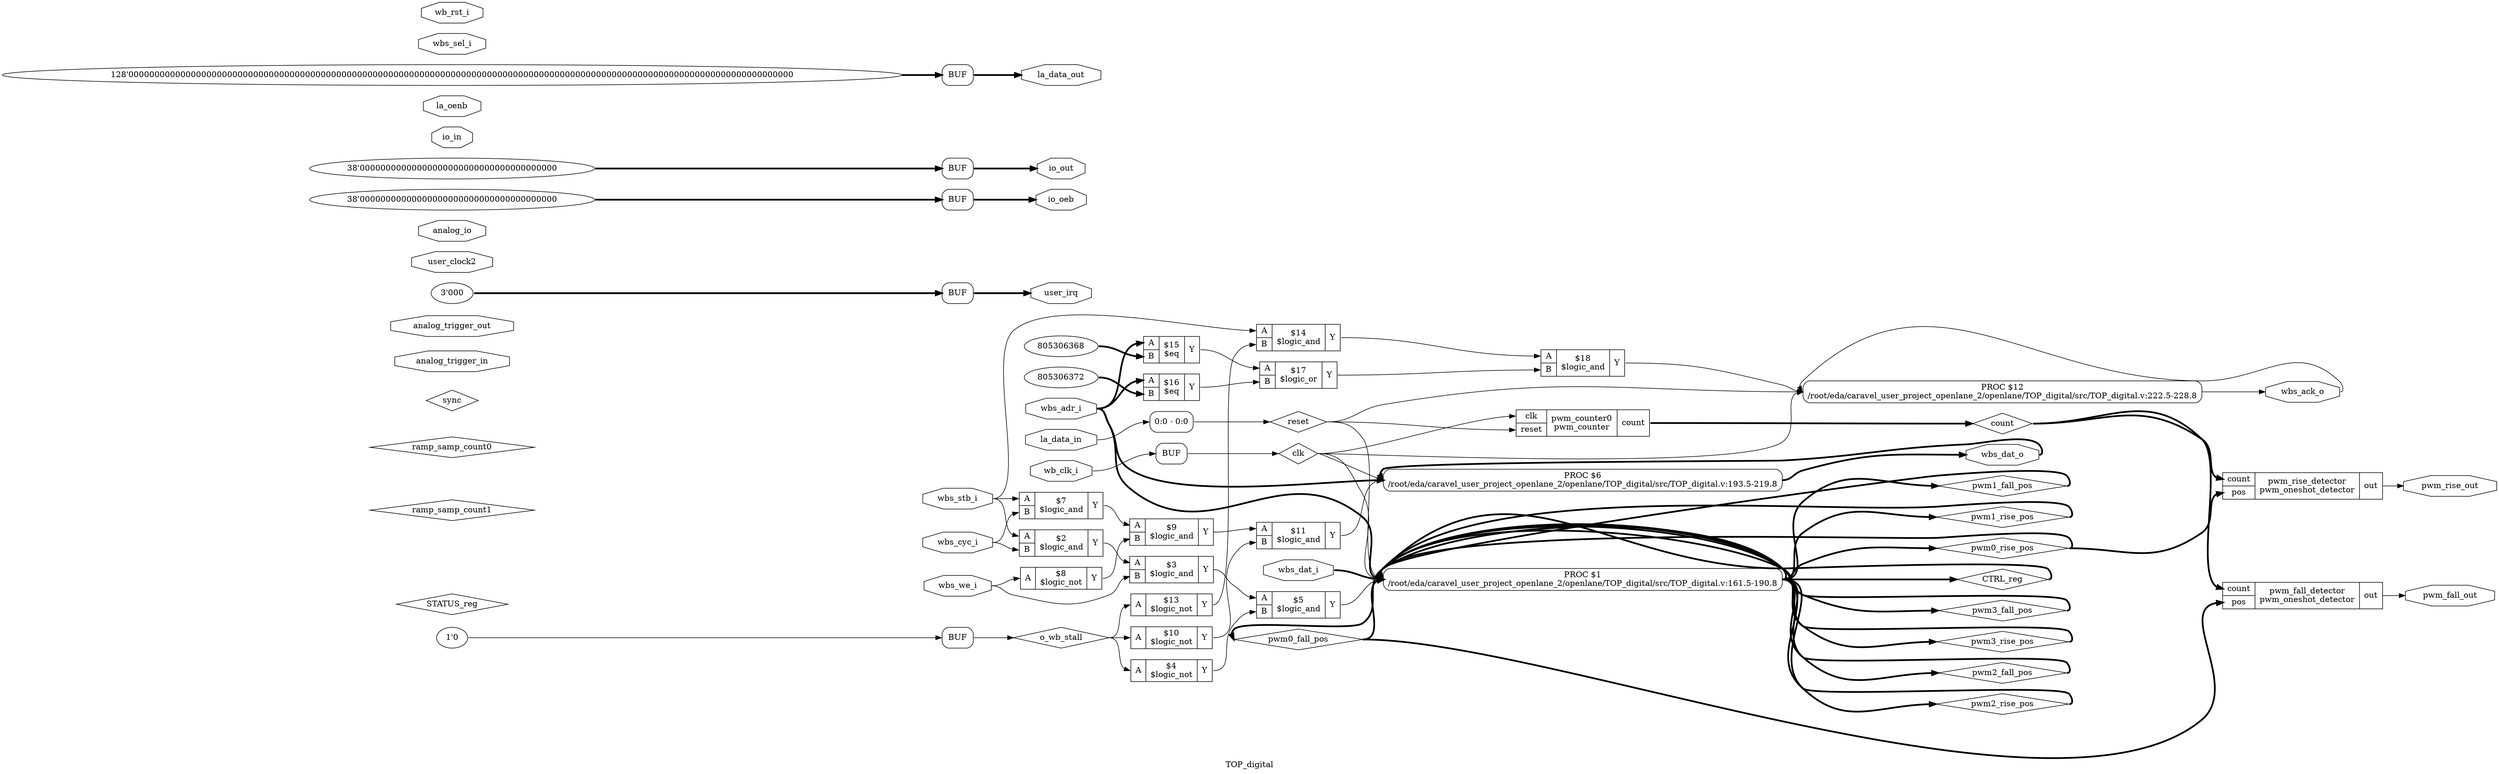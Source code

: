 digraph "TOP_digital" {
label="TOP_digital";
rankdir="LR";
remincross=true;
n27 [ shape=diamond, label="count", color="black", fontcolor="black" ];
n28 [ shape=diamond, label="o_wb_stall", color="black", fontcolor="black" ];
n29 [ shape=diamond, label="CTRL_reg", color="black", fontcolor="black" ];
n30 [ shape=diamond, label="STATUS_reg", color="black", fontcolor="black" ];
n31 [ shape=diamond, label="ramp_samp_count1", color="black", fontcolor="black" ];
n32 [ shape=diamond, label="ramp_samp_count0", color="black", fontcolor="black" ];
n33 [ shape=diamond, label="pwm3_fall_pos", color="black", fontcolor="black" ];
n34 [ shape=diamond, label="pwm3_rise_pos", color="black", fontcolor="black" ];
n35 [ shape=diamond, label="pwm2_fall_pos", color="black", fontcolor="black" ];
n36 [ shape=diamond, label="pwm2_rise_pos", color="black", fontcolor="black" ];
n37 [ shape=diamond, label="pwm1_fall_pos", color="black", fontcolor="black" ];
n38 [ shape=diamond, label="pwm1_rise_pos", color="black", fontcolor="black" ];
n39 [ shape=diamond, label="pwm0_fall_pos", color="black", fontcolor="black" ];
n40 [ shape=diamond, label="pwm0_rise_pos", color="black", fontcolor="black" ];
n41 [ shape=diamond, label="sync", color="black", fontcolor="black" ];
n42 [ shape=diamond, label="clk", color="black", fontcolor="black" ];
n43 [ shape=diamond, label="reset", color="black", fontcolor="black" ];
n44 [ shape=octagon, label="pwm_fall_out", color="black", fontcolor="black" ];
n45 [ shape=octagon, label="pwm_rise_out", color="black", fontcolor="black" ];
n46 [ shape=octagon, label="analog_trigger_in", color="black", fontcolor="black" ];
n47 [ shape=octagon, label="analog_trigger_out", color="black", fontcolor="black" ];
n48 [ shape=octagon, label="user_irq", color="black", fontcolor="black" ];
n49 [ shape=octagon, label="user_clock2", color="black", fontcolor="black" ];
n50 [ shape=octagon, label="analog_io", color="black", fontcolor="black" ];
n51 [ shape=octagon, label="io_oeb", color="black", fontcolor="black" ];
n52 [ shape=octagon, label="io_out", color="black", fontcolor="black" ];
n53 [ shape=octagon, label="io_in", color="black", fontcolor="black" ];
n54 [ shape=octagon, label="la_oenb", color="black", fontcolor="black" ];
n55 [ shape=octagon, label="la_data_out", color="black", fontcolor="black" ];
n56 [ shape=octagon, label="la_data_in", color="black", fontcolor="black" ];
n57 [ shape=octagon, label="wbs_dat_o", color="black", fontcolor="black" ];
n58 [ shape=octagon, label="wbs_ack_o", color="black", fontcolor="black" ];
n59 [ shape=octagon, label="wbs_adr_i", color="black", fontcolor="black" ];
n60 [ shape=octagon, label="wbs_dat_i", color="black", fontcolor="black" ];
n61 [ shape=octagon, label="wbs_sel_i", color="black", fontcolor="black" ];
n62 [ shape=octagon, label="wbs_we_i", color="black", fontcolor="black" ];
n63 [ shape=octagon, label="wbs_cyc_i", color="black", fontcolor="black" ];
n64 [ shape=octagon, label="wbs_stb_i", color="black", fontcolor="black" ];
n65 [ shape=octagon, label="wb_rst_i", color="black", fontcolor="black" ];
n66 [ shape=octagon, label="wb_clk_i", color="black", fontcolor="black" ];
c69 [ shape=record, label="{{<p27> count|<p67> pos}|pwm_fall_detector\npwm_oneshot_detector|{<p68> out}}",  ];
c70 [ shape=record, label="{{<p27> count|<p67> pos}|pwm_rise_detector\npwm_oneshot_detector|{<p68> out}}",  ];
c71 [ shape=record, label="{{<p42> clk|<p43> reset}|pwm_counter0\npwm_counter|{<p27> count}}",  ];
c75 [ shape=record, label="{{<p72> A|<p73> B}|$18\n$logic_and|{<p74> Y}}",  ];
c76 [ shape=record, label="{{<p72> A|<p73> B}|$17\n$logic_or|{<p74> Y}}",  ];
v0 [ label="805306372" ];
c77 [ shape=record, label="{{<p72> A|<p73> B}|$16\n$eq|{<p74> Y}}",  ];
v1 [ label="805306368" ];
c78 [ shape=record, label="{{<p72> A|<p73> B}|$15\n$eq|{<p74> Y}}",  ];
c79 [ shape=record, label="{{<p72> A|<p73> B}|$14\n$logic_and|{<p74> Y}}",  ];
c80 [ shape=record, label="{{<p72> A}|$13\n$logic_not|{<p74> Y}}",  ];
c81 [ shape=record, label="{{<p72> A|<p73> B}|$11\n$logic_and|{<p74> Y}}",  ];
c82 [ shape=record, label="{{<p72> A}|$10\n$logic_not|{<p74> Y}}",  ];
c83 [ shape=record, label="{{<p72> A|<p73> B}|$9\n$logic_and|{<p74> Y}}",  ];
c84 [ shape=record, label="{{<p72> A}|$8\n$logic_not|{<p74> Y}}",  ];
c85 [ shape=record, label="{{<p72> A|<p73> B}|$7\n$logic_and|{<p74> Y}}",  ];
c86 [ shape=record, label="{{<p72> A|<p73> B}|$5\n$logic_and|{<p74> Y}}",  ];
c87 [ shape=record, label="{{<p72> A}|$4\n$logic_not|{<p74> Y}}",  ];
c88 [ shape=record, label="{{<p72> A|<p73> B}|$3\n$logic_and|{<p74> Y}}",  ];
c89 [ shape=record, label="{{<p72> A|<p73> B}|$2\n$logic_and|{<p74> Y}}",  ];
p2 [shape=box, style=rounded, label="PROC $12\n/root/eda/caravel_user_project_openlane_2/openlane/TOP_digital/src/TOP_digital.v:222.5-228.8"];
p3 [shape=box, style=rounded, label="PROC $6\n/root/eda/caravel_user_project_openlane_2/openlane/TOP_digital/src/TOP_digital.v:193.5-219.8"];
p4 [shape=box, style=rounded, label="PROC $1\n/root/eda/caravel_user_project_openlane_2/openlane/TOP_digital/src/TOP_digital.v:161.5-190.8"];
x5 [ shape=record, style=rounded, label="<s0> 0:0 - 0:0 ", color="black", fontcolor="black" ];
v6 [ label="3'000" ];
x7 [shape=box, style=rounded, label="BUF", ];
v8 [ label="38'00000000000000000000000000000000000000" ];
x9 [shape=box, style=rounded, label="BUF", ];
v10 [ label="38'00000000000000000000000000000000000000" ];
x11 [shape=box, style=rounded, label="BUF", ];
v12 [ label="128'00000000000000000000000000000000000000000000000000000000000000000000000000000000000000000000000000000000000000000000000000000000" ];
x13 [shape=box, style=rounded, label="BUF", ];
x14 [shape=box, style=rounded, label="BUF", ];
v15 [ label="1'0" ];
x16 [shape=box, style=rounded, label="BUF", ];
c75:p74:e -> p2:w [color="black", fontcolor="black", label=""];
c83:p74:e -> c81:p72:w [color="black", fontcolor="black", label=""];
c84:p74:e -> c83:p73:w [color="black", fontcolor="black", label=""];
c85:p74:e -> c83:p72:w [color="black", fontcolor="black", label=""];
c86:p74:e -> p4:w [color="black", fontcolor="black", label=""];
c87:p74:e -> c86:p73:w [color="black", fontcolor="black", label=""];
c88:p74:e -> c86:p72:w [color="black", fontcolor="black", label=""];
c89:p74:e -> c88:p72:w [color="black", fontcolor="black", label=""];
c76:p74:e -> c75:p73:w [color="black", fontcolor="black", label=""];
c71:p27:e -> n27:w [color="black", fontcolor="black", style="setlinewidth(3)", label=""];
n27:e -> c69:p27:w [color="black", fontcolor="black", style="setlinewidth(3)", label=""];
n27:e -> c70:p27:w [color="black", fontcolor="black", style="setlinewidth(3)", label=""];
x16:e -> n28:w [color="black", fontcolor="black", label=""];
n28:e -> c80:p72:w [color="black", fontcolor="black", label=""];
n28:e -> c82:p72:w [color="black", fontcolor="black", label=""];
n28:e -> c87:p72:w [color="black", fontcolor="black", label=""];
p4:e -> n29:w [color="black", fontcolor="black", style="setlinewidth(3)", label=""];
n29:e -> p4:w [color="black", fontcolor="black", style="setlinewidth(3)", label=""];
c77:p74:e -> c76:p73:w [color="black", fontcolor="black", label=""];
p4:e -> n33:w [color="black", fontcolor="black", style="setlinewidth(3)", label=""];
n33:e -> p4:w [color="black", fontcolor="black", style="setlinewidth(3)", label=""];
p4:e -> n34:w [color="black", fontcolor="black", style="setlinewidth(3)", label=""];
n34:e -> p4:w [color="black", fontcolor="black", style="setlinewidth(3)", label=""];
p4:e -> n35:w [color="black", fontcolor="black", style="setlinewidth(3)", label=""];
n35:e -> p4:w [color="black", fontcolor="black", style="setlinewidth(3)", label=""];
p4:e -> n36:w [color="black", fontcolor="black", style="setlinewidth(3)", label=""];
n36:e -> p4:w [color="black", fontcolor="black", style="setlinewidth(3)", label=""];
p4:e -> n37:w [color="black", fontcolor="black", style="setlinewidth(3)", label=""];
n37:e -> p4:w [color="black", fontcolor="black", style="setlinewidth(3)", label=""];
p4:e -> n38:w [color="black", fontcolor="black", style="setlinewidth(3)", label=""];
n38:e -> p4:w [color="black", fontcolor="black", style="setlinewidth(3)", label=""];
p4:e -> n39:w [color="black", fontcolor="black", style="setlinewidth(3)", label=""];
n39:e -> c69:p67:w [color="black", fontcolor="black", style="setlinewidth(3)", label=""];
n39:e -> p4:w [color="black", fontcolor="black", style="setlinewidth(3)", label=""];
c78:p74:e -> c76:p72:w [color="black", fontcolor="black", label=""];
p4:e -> n40:w [color="black", fontcolor="black", style="setlinewidth(3)", label=""];
n40:e -> c70:p67:w [color="black", fontcolor="black", style="setlinewidth(3)", label=""];
n40:e -> p4:w [color="black", fontcolor="black", style="setlinewidth(3)", label=""];
x14:e -> n42:w [color="black", fontcolor="black", label=""];
n42:e -> c71:p42:w [color="black", fontcolor="black", label=""];
n42:e -> p2:w [color="black", fontcolor="black", label=""];
n42:e -> p3:w [color="black", fontcolor="black", label=""];
n42:e -> p4:w [color="black", fontcolor="black", label=""];
x5:e -> n43:w [color="black", fontcolor="black", label=""];
n43:e -> c71:p43:w [color="black", fontcolor="black", label=""];
n43:e -> p2:w [color="black", fontcolor="black", label=""];
n43:e -> p4:w [color="black", fontcolor="black", label=""];
c69:p68:e -> n44:w [color="black", fontcolor="black", label=""];
c70:p68:e -> n45:w [color="black", fontcolor="black", label=""];
x7:e -> n48:w [color="black", fontcolor="black", style="setlinewidth(3)", label=""];
c79:p74:e -> c75:p72:w [color="black", fontcolor="black", label=""];
x11:e -> n51:w [color="black", fontcolor="black", style="setlinewidth(3)", label=""];
x9:e -> n52:w [color="black", fontcolor="black", style="setlinewidth(3)", label=""];
x13:e -> n55:w [color="black", fontcolor="black", style="setlinewidth(3)", label=""];
n56:e -> x5:s0:w [color="black", fontcolor="black", label=""];
p3:e -> n57:w [color="black", fontcolor="black", style="setlinewidth(3)", label=""];
n57:e -> p3:w [color="black", fontcolor="black", style="setlinewidth(3)", label=""];
p2:e -> n58:w [color="black", fontcolor="black", label=""];
n58:e -> p2:w [color="black", fontcolor="black", label=""];
n59:e -> c77:p72:w [color="black", fontcolor="black", style="setlinewidth(3)", label=""];
n59:e -> c78:p72:w [color="black", fontcolor="black", style="setlinewidth(3)", label=""];
n59:e -> p3:w [color="black", fontcolor="black", style="setlinewidth(3)", label=""];
n59:e -> p4:w [color="black", fontcolor="black", style="setlinewidth(3)", label=""];
c80:p74:e -> c79:p73:w [color="black", fontcolor="black", label=""];
n60:e -> p4:w [color="black", fontcolor="black", style="setlinewidth(3)", label=""];
n62:e -> c84:p72:w [color="black", fontcolor="black", label=""];
n62:e -> c88:p73:w [color="black", fontcolor="black", label=""];
n63:e -> c85:p73:w [color="black", fontcolor="black", label=""];
n63:e -> c89:p73:w [color="black", fontcolor="black", label=""];
n64:e -> c79:p72:w [color="black", fontcolor="black", label=""];
n64:e -> c85:p72:w [color="black", fontcolor="black", label=""];
n64:e -> c89:p72:w [color="black", fontcolor="black", label=""];
n66:e -> x14:w [color="black", fontcolor="black", label=""];
c81:p74:e -> p3:w [color="black", fontcolor="black", label=""];
c82:p74:e -> c81:p73:w [color="black", fontcolor="black", label=""];
v0:e -> c77:p73:w [color="black", fontcolor="black", style="setlinewidth(3)", label=""];
v1:e -> c78:p73:w [color="black", fontcolor="black", style="setlinewidth(3)", label=""];
v10:e -> x11:w [color="black", fontcolor="black", style="setlinewidth(3)", label=""];
v12:e -> x13:w [color="black", fontcolor="black", style="setlinewidth(3)", label=""];
v15:e -> x16:w [color="black", fontcolor="black", label=""];
v6:e -> x7:w [color="black", fontcolor="black", style="setlinewidth(3)", label=""];
v8:e -> x9:w [color="black", fontcolor="black", style="setlinewidth(3)", label=""];
}
